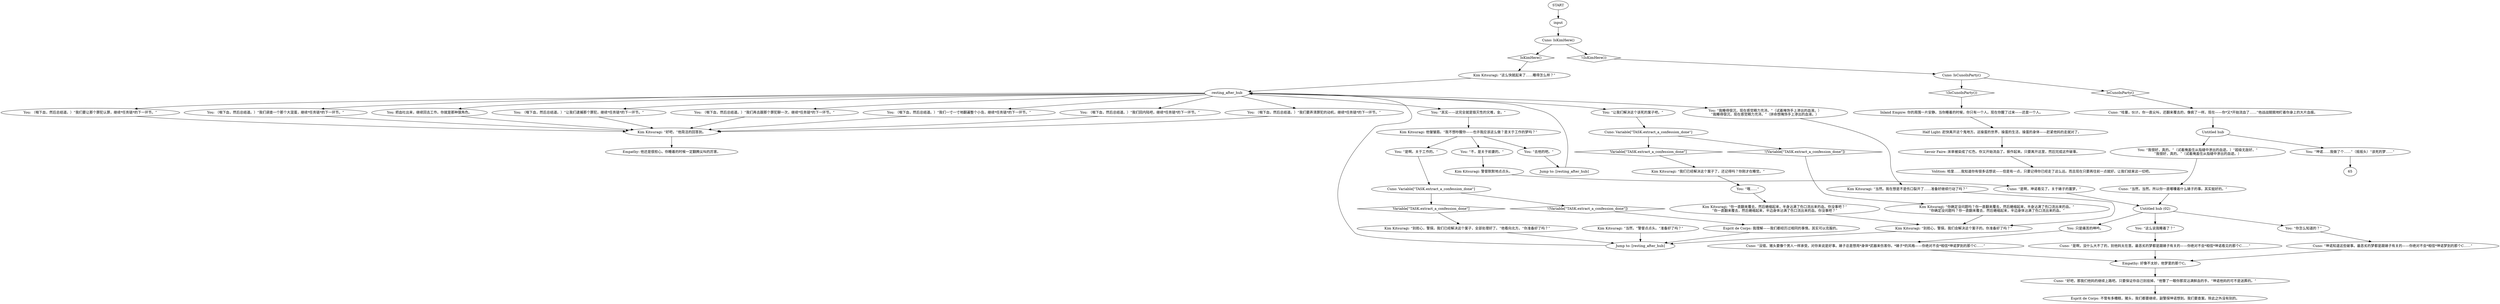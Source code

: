 # SEAFORT INT / AFTERDOLORES TALK
# Load to this from dream seafort dolores dei dialogue end.
# ==================================================
digraph G {
	  0 [label="START"];
	  1 [label="input"];
	  2 [label="You: （咽下血，然后总结道。）“我们一寸一寸地翻遍整个小岛，继续*任务链*的下一环节。”"];
	  3 [label="You: “哦……”"];
	  4 [label="You: （咽下血，然后总结道。）“我们回内陆吧，继续*任务链*的下一环节。”"];
	  5 [label="Half Light: 赶快离开这个鬼地方。这操蛋的世界，操蛋的生活，操蛋的身体——赶紧他妈的走就对了。"];
	  6 [label="You: “是啊。关于工作的。”"];
	  7 [label="resting_after_hub"];
	  8 [label="You: “让我们解决这个该死的案子吧。”"];
	  9 [label="Cuno: Variable[\"TASK.extract_a_confession_done\"]"];
	  10 [label="Variable[\"TASK.extract_a_confession_done\"]", shape=diamond];
	  11 [label="!(Variable[\"TASK.extract_a_confession_done\"])", shape=diamond];
	  12 [label="You: “其实——这完全就是毁灭性的灾难，金。”"];
	  13 [label="Savoir Faire: 床单被染成了红色。你又开始流血了。振作起来。只要离开这里，然后完成这件破事。"];
	  14 [label="Cuno: “是啊，没什么大不了的，别他妈太在意。最恶劣的梦都是跟婊子有关的——你绝对不会*相信*坤诺看见的那个C……”"];
	  15 [label="You: （咽下血，然后总结道。）“我们要弄清罪犯的动机，继续*任务链*的下一环节。”"];
	  16 [label="You: “我睡得很沉，现在感觉精力充沛。”（试着掩饰手上渗出的血液。）\n“我睡得很沉，现在感觉精力充沛。”（拼命想掩饰手上渗出的血液。）"];
	  17 [label="Kim Kitsuragi: “你确定没问题吗？你一直翻来覆去，然后蜷缩起来，半身沾满了伤口流出来的血。”\n“你确定没问题吗？你一直翻来覆去，然后蜷缩起来，半边身体沾满了伤口流出来的血。”"];
	  18 [label="Kim Kitsuragi: “别担心，警探。我们已经解决这个案子，全部处理好了。”他看向北方。“你准备好了吗？”"];
	  19 [label="You: （咽下血，然后总结道。）“我们要让那个罪犯认罪，继续*任务链*的下一环节。”"];
	  20 [label="Kim Kitsuragi: 他皱皱眉。“我不想吵醒你——也许我应该这么做？是关于工作的梦吗？”"];
	  21 [label="You: “不，是关于前妻的。”"];
	  22 [label="Cuno: “坤诺知道这些破事。最恶劣的梦都是跟婊子有关的——你绝对不会*相信*坤诺梦到的那个C……”"];
	  23 [label="You: （咽下血，然后总结道。）“我们调查一个那个大混蛋，继续*任务链*的下一环节。”"];
	  24 [label="Cuno: IsKimHere()"];
	  25 [label="IsKimHere()", shape=diamond];
	  26 [label="!(IsKimHere())", shape=diamond];
	  27 [label="Kim Kitsuragi: “这么快就起来了……睡得怎么样？”"];
	  28 [label="Esprit de Corps: 不管有多糟糕，猪头，我们都要继续，副警探坤诺想到。我们要查案。除此之外没有别的。"];
	  29 [label="Kim Kitsuragi: “我们已经解决这个案子了，还记得吗？你刚才在睡觉。”"];
	  30 [label="Kim Kitsuragi: “好吧，”他简洁的回答到。"];
	  31 [label="Untitled hub (02)"];
	  32 [label="Cuno: IsCunoInParty()"];
	  33 [label="IsCunoInParty()", shape=diamond];
	  34 [label="!(IsCunoInParty())", shape=diamond];
	  35 [label="Untitled hub"];
	  36 [label="Cuno: “没错。猪头要像个男人一样承受。对你来说是好事。婊子总是想用*身体*武器来伤害你。*婊子*的风格——你绝对不会*相信*坤诺梦到的那个C……”"];
	  37 [label="You: “坤诺……我做了个……”（摇摇头）“该死的梦……”"];
	  38 [label="You: 只是痛苦的呻吟。"];
	  39 [label="You: “这么说我睡着了？”"];
	  40 [label="You: 把血吐出来，继续回去工作。你就是那种狠角色。"];
	  41 [label="Kim Kitsuragi: “当然。我在想是不是伤口裂开了……准备好继续行动了吗？”"];
	  42 [label="Cuno: Variable[\"TASK.extract_a_confession_done\"]"];
	  43 [label="Variable[\"TASK.extract_a_confession_done\"]", shape=diamond];
	  44 [label="!(Variable[\"TASK.extract_a_confession_done\"])", shape=diamond];
	  45 [label="Kim Kitsuragi: 警督默默地点点头。"];
	  46 [label="Jump to: [resting_after_hub]"];
	  47 [label="Cuno: “好吧，那我们他妈的继续上路吧。只要保证你自己别挂掉。”他瞥了一眼你那双沾满鲜血的手。“坤诺他妈的可不是送葬的。”"];
	  48 [label="You: “去他的吧。”"];
	  49 [label="Cuno: “哇塞，伙计。你一直尖叫，还翻来覆去的，像疯了一样。现在——你*又*开始流血了……”他战战兢兢地盯着你身上的大片血痕。"];
	  50 [label="You: “你怎么知道的？”"];
	  51 [label="Cuno: “当然，当然。所以你一直嘟囔着什么婊子的事。其实挺好的。”"];
	  52 [label="You: “我很好，真的。”（试着掩盖住从指缝中渗出的血迹。）“超级无敌好。”\n“我很好，真的。”（试着掩盖住从指缝中渗出的血迹。）"];
	  53 [label="Inland Empire: 你的周围一片安静。当你睡着的时候，你只有一个人。现在你醒了过来——还是一个人。"];
	  54 [label="Empathy: 他还是很担心。你睡着的时候一定翻腾尖叫的厉害。"];
	  55 [label="Volition: 哈里……我知道你有很多话想说——但是有一点，只要记得你已经走了这么远。而且现在只要再往前一点就好。让我们结束这一切吧。"];
	  56 [label="Empathy: 好像不太妙，他梦里的那个C。"];
	  57 [label="You: （咽下血，然后总结道。）“让我们逮捕那个罪犯，继续*任务链*的下一环节。”"];
	  58 [label="Kim Kitsuragi: “你一直翻来覆去，然后蜷缩起来，半身沾满了伤口流出来的血。你没事吧？”\n“你一直翻来覆去，然后蜷缩起来，半边身体沾满了伤口流出来的血。你没事吧？”"];
	  59 [label="You: （咽下血，然后总结道。）“我们再去跟那个罪犯聊一次，继续*任务链*的下一环节。”"];
	  60 [label="Kim Kitsuragi: “当然，”警督点点头。“准备好了吗？”"];
	  61 [label="Jump to: [resting_after_hub]"];
	  62 [label="Kim Kitsuragi: “别担心，警探。我们会解决这个案子的。你准备好了吗？”"];
	  63 [label="Esprit de Corps: 我理解——我们都经历过相同的事情。其实可以克服的。"];
	  64 [label="Cuno: “是啊，坤诺看见了。关于婊子的噩梦。”"];
	  0 -> 1
	  1 -> 24
	  2 -> 30
	  3 -> 58
	  4 -> 30
	  5 -> 13
	  6 -> 9
	  7 -> 2
	  7 -> 4
	  7 -> 8
	  7 -> 40
	  7 -> 12
	  7 -> 15
	  7 -> 16
	  7 -> 19
	  7 -> 23
	  7 -> 57
	  7 -> 59
	  8 -> 42
	  9 -> 10
	  9 -> 11
	  10 -> 18
	  11 -> 63
	  12 -> 20
	  13 -> 55
	  14 -> 56
	  15 -> 30
	  16 -> 41
	  17 -> 62
	  18 -> 46
	  19 -> 30
	  20 -> 48
	  20 -> 21
	  20 -> 6
	  21 -> 45
	  22 -> 56
	  23 -> 30
	  24 -> 25
	  24 -> 26
	  25 -> 27
	  26 -> 32
	  27 -> 7
	  29 -> 3
	  30 -> 54
	  31 -> 50
	  31 -> 38
	  31 -> 39
	  32 -> 33
	  32 -> 34
	  33 -> 49
	  34 -> 53
	  35 -> 52
	  35 -> 37
	  36 -> 56
	  37 -> 65
	  38 -> 36
	  39 -> 14
	  40 -> 30
	  41 -> 62
	  42 -> 43
	  42 -> 44
	  43 -> 29
	  44 -> 17
	  45 -> 64
	  46 -> 7
	  47 -> 28
	  48 -> 61
	  49 -> 35
	  50 -> 22
	  51 -> 31
	  52 -> 51
	  53 -> 5
	  56 -> 47
	  57 -> 30
	  58 -> 62
	  59 -> 30
	  60 -> 46
	  61 -> 7
	  62 -> 46
	  63 -> 46
	  64 -> 31
}


